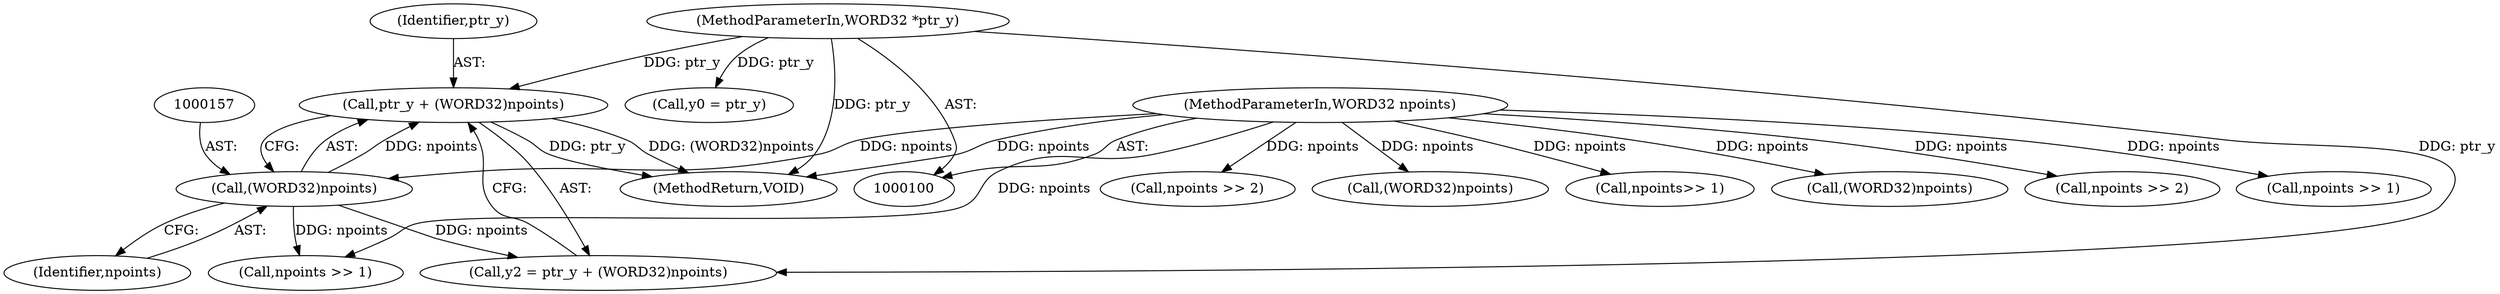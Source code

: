 digraph "0_Android_04e8cd58f075bec5892e369c8deebca9c67e855c@pointer" {
"1000154" [label="(Call,ptr_y + (WORD32)npoints)"];
"1000101" [label="(MethodParameterIn,WORD32 *ptr_y)"];
"1000156" [label="(Call,(WORD32)npoints)"];
"1000104" [label="(MethodParameterIn,WORD32 npoints)"];
"1000152" [label="(Call,y2 = ptr_y + (WORD32)npoints)"];
"1000101" [label="(MethodParameterIn,WORD32 *ptr_y)"];
"1000155" [label="(Identifier,ptr_y)"];
"1000177" [label="(Call,npoints >> 2)"];
"1000501" [label="(Call,(WORD32)npoints)"];
"1000104" [label="(MethodParameterIn,WORD32 npoints)"];
"1000156" [label="(Call,(WORD32)npoints)"];
"1000213" [label="(Call,npoints>> 1)"];
"1000505" [label="(MethodReturn,VOID)"];
"1000158" [label="(Identifier,npoints)"];
"1000168" [label="(Call,npoints >> 1)"];
"1000149" [label="(Call,y0 = ptr_y)"];
"1000494" [label="(Call,(WORD32)npoints)"];
"1000154" [label="(Call,ptr_y + (WORD32)npoints)"];
"1000186" [label="(Call,npoints >> 2)"];
"1000194" [label="(Call,npoints >> 1)"];
"1000154" -> "1000152"  [label="AST: "];
"1000154" -> "1000156"  [label="CFG: "];
"1000155" -> "1000154"  [label="AST: "];
"1000156" -> "1000154"  [label="AST: "];
"1000152" -> "1000154"  [label="CFG: "];
"1000154" -> "1000505"  [label="DDG: ptr_y"];
"1000154" -> "1000505"  [label="DDG: (WORD32)npoints"];
"1000101" -> "1000154"  [label="DDG: ptr_y"];
"1000156" -> "1000154"  [label="DDG: npoints"];
"1000101" -> "1000100"  [label="AST: "];
"1000101" -> "1000505"  [label="DDG: ptr_y"];
"1000101" -> "1000149"  [label="DDG: ptr_y"];
"1000101" -> "1000152"  [label="DDG: ptr_y"];
"1000156" -> "1000158"  [label="CFG: "];
"1000157" -> "1000156"  [label="AST: "];
"1000158" -> "1000156"  [label="AST: "];
"1000156" -> "1000152"  [label="DDG: npoints"];
"1000104" -> "1000156"  [label="DDG: npoints"];
"1000156" -> "1000168"  [label="DDG: npoints"];
"1000104" -> "1000100"  [label="AST: "];
"1000104" -> "1000505"  [label="DDG: npoints"];
"1000104" -> "1000168"  [label="DDG: npoints"];
"1000104" -> "1000177"  [label="DDG: npoints"];
"1000104" -> "1000186"  [label="DDG: npoints"];
"1000104" -> "1000194"  [label="DDG: npoints"];
"1000104" -> "1000213"  [label="DDG: npoints"];
"1000104" -> "1000494"  [label="DDG: npoints"];
"1000104" -> "1000501"  [label="DDG: npoints"];
}
